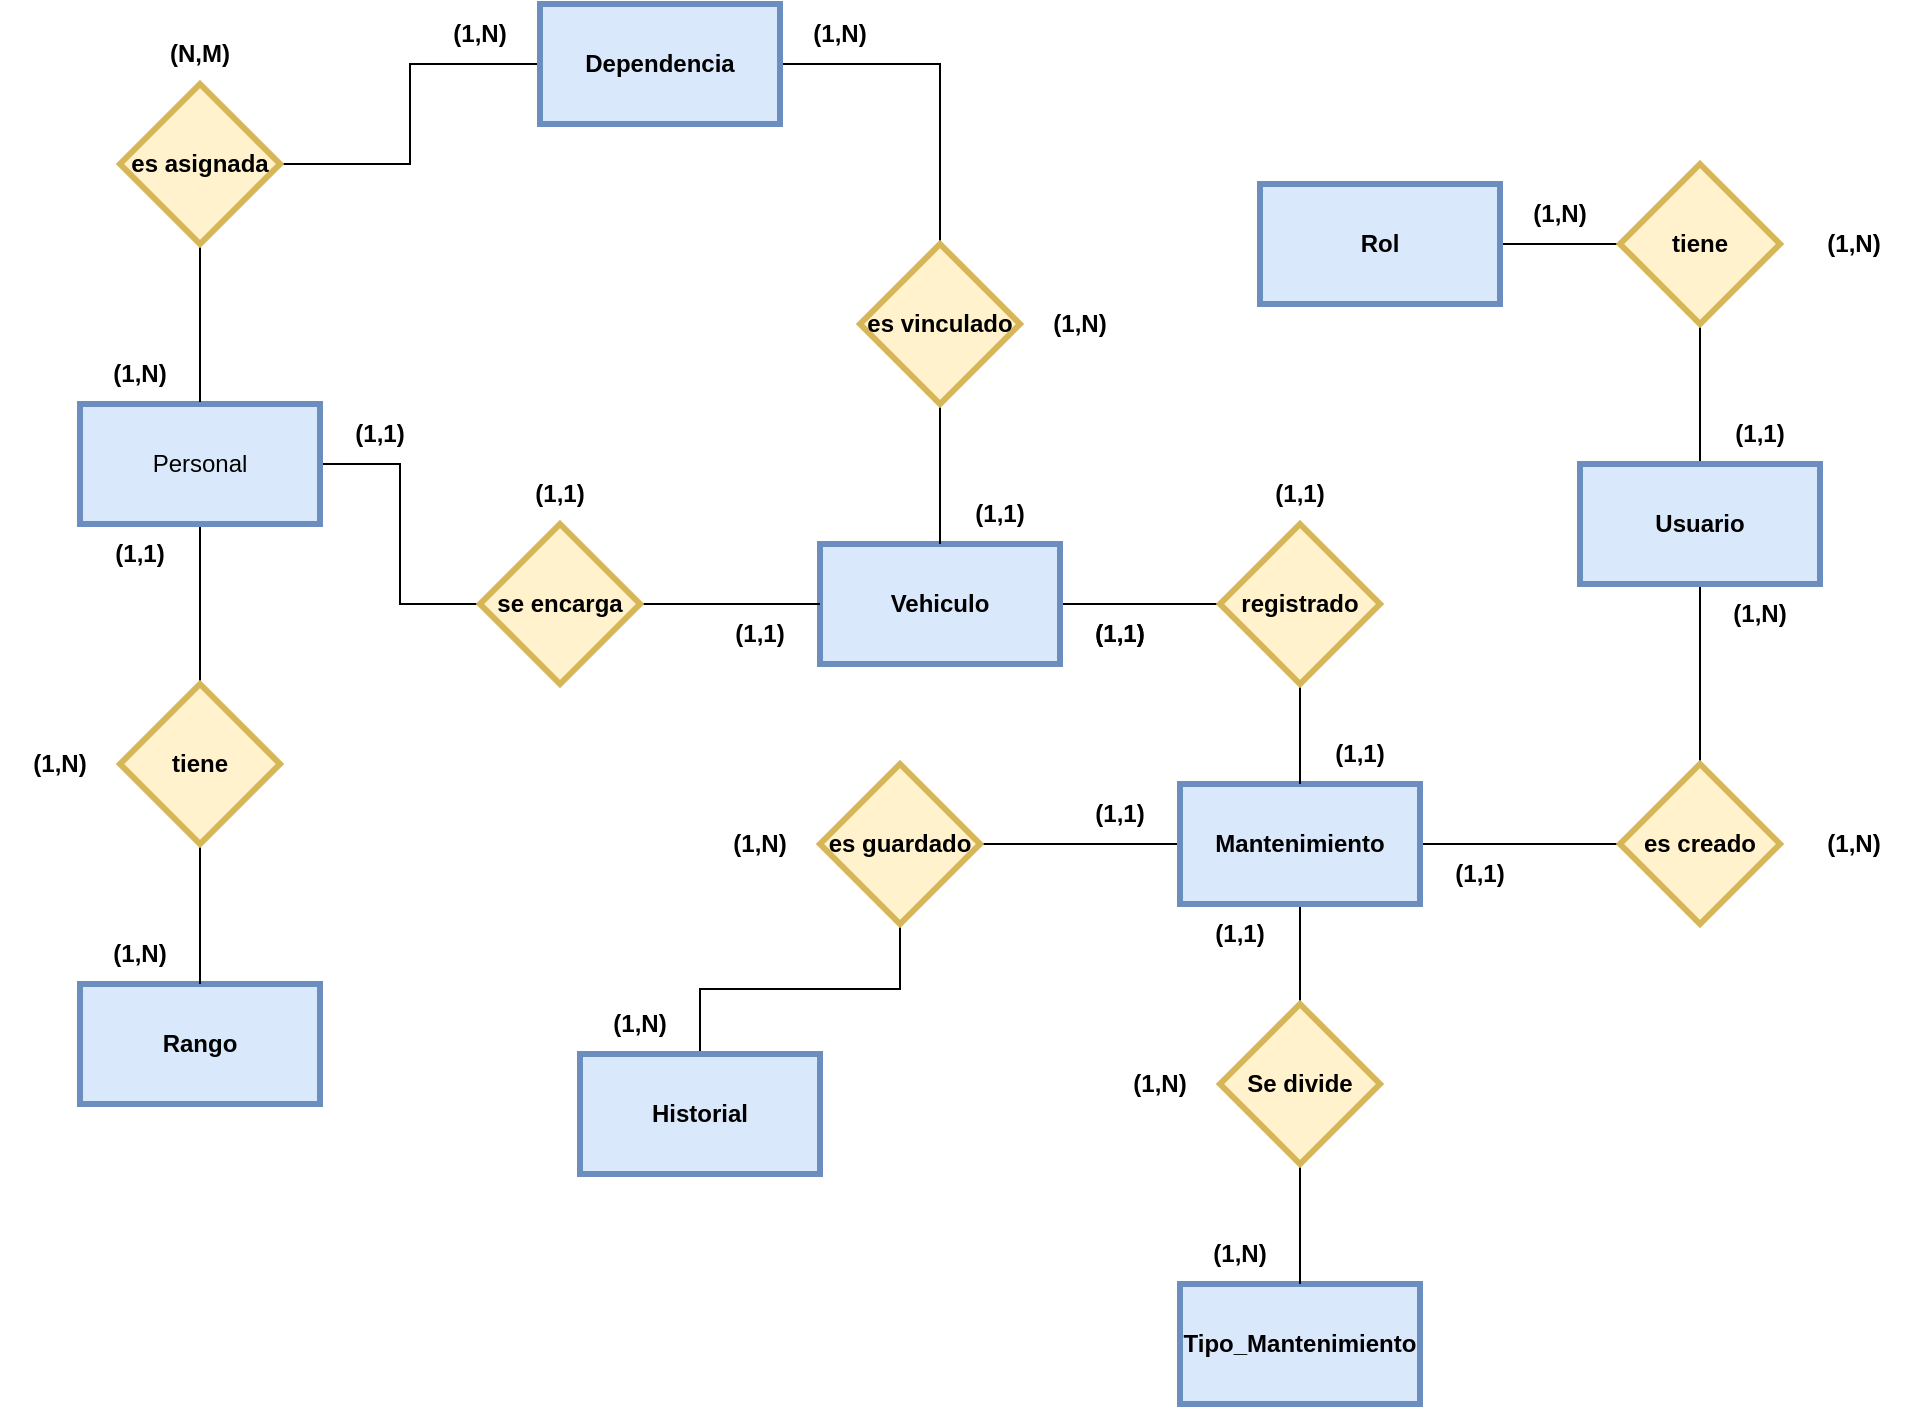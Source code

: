 <mxfile version="15.8.6" type="github">
  <diagram id="hc1qaLdbe4nQevih2E96" name="Page-1">
    <mxGraphModel dx="1655" dy="1621" grid="1" gridSize="10" guides="1" tooltips="1" connect="1" arrows="1" fold="1" page="1" pageScale="1" pageWidth="827" pageHeight="1169" math="0" shadow="0">
      <root>
        <mxCell id="0" />
        <mxCell id="1" parent="0" />
        <mxCell id="SWu4bheXvnoV0TDEIfbe-8" style="edgeStyle=orthogonalEdgeStyle;rounded=0;orthogonalLoop=1;jettySize=auto;html=1;entryX=0.5;entryY=0;entryDx=0;entryDy=0;endArrow=none;endFill=0;" edge="1" parent="1" source="SWu4bheXvnoV0TDEIfbe-1" target="SWu4bheXvnoV0TDEIfbe-7">
          <mxGeometry relative="1" as="geometry" />
        </mxCell>
        <mxCell id="SWu4bheXvnoV0TDEIfbe-17" value="" style="edgeStyle=orthogonalEdgeStyle;rounded=0;orthogonalLoop=1;jettySize=auto;html=1;endArrow=none;endFill=0;" edge="1" parent="1" source="SWu4bheXvnoV0TDEIfbe-1" target="SWu4bheXvnoV0TDEIfbe-16">
          <mxGeometry relative="1" as="geometry" />
        </mxCell>
        <mxCell id="SWu4bheXvnoV0TDEIfbe-1" value="Personal" style="rounded=0;whiteSpace=wrap;html=1;fillColor=#dae8fc;strokeColor=#6c8ebf;strokeWidth=3;perimeterSpacing=1;" vertex="1" parent="1">
          <mxGeometry x="-30" y="160" width="120" height="60" as="geometry" />
        </mxCell>
        <mxCell id="SWu4bheXvnoV0TDEIfbe-37" value="" style="edgeStyle=orthogonalEdgeStyle;rounded=0;orthogonalLoop=1;jettySize=auto;html=1;endArrow=none;endFill=0;" edge="1" parent="1" source="SWu4bheXvnoV0TDEIfbe-2" target="SWu4bheXvnoV0TDEIfbe-36">
          <mxGeometry relative="1" as="geometry" />
        </mxCell>
        <mxCell id="SWu4bheXvnoV0TDEIfbe-2" value="&lt;b&gt;Vehiculo&lt;/b&gt;" style="rounded=0;whiteSpace=wrap;html=1;fillColor=#dae8fc;strokeColor=#6c8ebf;strokeWidth=3;" vertex="1" parent="1">
          <mxGeometry x="340" y="230" width="120" height="60" as="geometry" />
        </mxCell>
        <mxCell id="SWu4bheXvnoV0TDEIfbe-12" style="edgeStyle=orthogonalEdgeStyle;rounded=0;orthogonalLoop=1;jettySize=auto;html=1;entryX=1;entryY=0.5;entryDx=0;entryDy=0;endArrow=none;endFill=0;" edge="1" parent="1" source="SWu4bheXvnoV0TDEIfbe-3" target="SWu4bheXvnoV0TDEIfbe-10">
          <mxGeometry relative="1" as="geometry" />
        </mxCell>
        <mxCell id="SWu4bheXvnoV0TDEIfbe-14" value="" style="edgeStyle=orthogonalEdgeStyle;rounded=0;orthogonalLoop=1;jettySize=auto;html=1;endArrow=none;endFill=0;" edge="1" parent="1" source="SWu4bheXvnoV0TDEIfbe-3" target="SWu4bheXvnoV0TDEIfbe-13">
          <mxGeometry relative="1" as="geometry" />
        </mxCell>
        <mxCell id="SWu4bheXvnoV0TDEIfbe-3" value="&lt;b&gt;Dependencia&lt;/b&gt;" style="rounded=0;whiteSpace=wrap;html=1;fillColor=#dae8fc;strokeColor=#6c8ebf;strokeWidth=3;" vertex="1" parent="1">
          <mxGeometry x="200" y="-40" width="120" height="60" as="geometry" />
        </mxCell>
        <mxCell id="SWu4bheXvnoV0TDEIfbe-20" value="" style="edgeStyle=orthogonalEdgeStyle;rounded=0;orthogonalLoop=1;jettySize=auto;html=1;endArrow=none;endFill=0;" edge="1" parent="1" source="SWu4bheXvnoV0TDEIfbe-4" target="SWu4bheXvnoV0TDEIfbe-19">
          <mxGeometry relative="1" as="geometry" />
        </mxCell>
        <mxCell id="SWu4bheXvnoV0TDEIfbe-47" value="" style="edgeStyle=orthogonalEdgeStyle;rounded=0;orthogonalLoop=1;jettySize=auto;html=1;endArrow=none;endFill=0;" edge="1" parent="1" source="SWu4bheXvnoV0TDEIfbe-4" target="SWu4bheXvnoV0TDEIfbe-46">
          <mxGeometry relative="1" as="geometry" />
        </mxCell>
        <mxCell id="SWu4bheXvnoV0TDEIfbe-54" value="" style="edgeStyle=orthogonalEdgeStyle;rounded=0;orthogonalLoop=1;jettySize=auto;html=1;endArrow=none;endFill=0;" edge="1" parent="1" source="SWu4bheXvnoV0TDEIfbe-4" target="SWu4bheXvnoV0TDEIfbe-53">
          <mxGeometry relative="1" as="geometry" />
        </mxCell>
        <mxCell id="SWu4bheXvnoV0TDEIfbe-4" value="&lt;b&gt;Mantenimiento&lt;/b&gt;" style="rounded=0;whiteSpace=wrap;html=1;fillColor=#dae8fc;strokeColor=#6c8ebf;strokeWidth=3;" vertex="1" parent="1">
          <mxGeometry x="520" y="350" width="120" height="60" as="geometry" />
        </mxCell>
        <mxCell id="SWu4bheXvnoV0TDEIfbe-5" value="&lt;b&gt;Tipo_Mantenimiento&lt;/b&gt;" style="rounded=0;whiteSpace=wrap;html=1;fillColor=#dae8fc;strokeColor=#6c8ebf;strokeWidth=3;" vertex="1" parent="1">
          <mxGeometry x="520" y="600" width="120" height="60" as="geometry" />
        </mxCell>
        <mxCell id="SWu4bheXvnoV0TDEIfbe-6" value="&lt;b&gt;Rango&lt;/b&gt;" style="rounded=0;whiteSpace=wrap;html=1;fillColor=#dae8fc;strokeColor=#6c8ebf;strokeWidth=3;" vertex="1" parent="1">
          <mxGeometry x="-30" y="450" width="120" height="60" as="geometry" />
        </mxCell>
        <mxCell id="SWu4bheXvnoV0TDEIfbe-9" style="edgeStyle=orthogonalEdgeStyle;rounded=0;orthogonalLoop=1;jettySize=auto;html=1;endArrow=none;endFill=0;" edge="1" parent="1" source="SWu4bheXvnoV0TDEIfbe-7" target="SWu4bheXvnoV0TDEIfbe-6">
          <mxGeometry relative="1" as="geometry" />
        </mxCell>
        <mxCell id="SWu4bheXvnoV0TDEIfbe-7" value="&lt;b&gt;tiene&lt;/b&gt;" style="rhombus;whiteSpace=wrap;html=1;fillColor=#fff2cc;strokeColor=#d6b656;strokeWidth=3;" vertex="1" parent="1">
          <mxGeometry x="-10" y="300" width="80" height="80" as="geometry" />
        </mxCell>
        <mxCell id="SWu4bheXvnoV0TDEIfbe-11" style="edgeStyle=orthogonalEdgeStyle;rounded=0;orthogonalLoop=1;jettySize=auto;html=1;entryX=0.5;entryY=0;entryDx=0;entryDy=0;endArrow=none;endFill=0;" edge="1" parent="1" source="SWu4bheXvnoV0TDEIfbe-10" target="SWu4bheXvnoV0TDEIfbe-1">
          <mxGeometry relative="1" as="geometry" />
        </mxCell>
        <mxCell id="SWu4bheXvnoV0TDEIfbe-10" value="&lt;b&gt;es asignada&lt;/b&gt;" style="rhombus;whiteSpace=wrap;html=1;fillColor=#fff2cc;strokeColor=#d6b656;strokeWidth=3;" vertex="1" parent="1">
          <mxGeometry x="-10" width="80" height="80" as="geometry" />
        </mxCell>
        <mxCell id="SWu4bheXvnoV0TDEIfbe-15" style="edgeStyle=orthogonalEdgeStyle;rounded=0;orthogonalLoop=1;jettySize=auto;html=1;entryX=0.5;entryY=0;entryDx=0;entryDy=0;endArrow=none;endFill=0;" edge="1" parent="1" source="SWu4bheXvnoV0TDEIfbe-13" target="SWu4bheXvnoV0TDEIfbe-2">
          <mxGeometry relative="1" as="geometry" />
        </mxCell>
        <mxCell id="SWu4bheXvnoV0TDEIfbe-13" value="&lt;b&gt;es vinculado&lt;/b&gt;" style="rhombus;whiteSpace=wrap;html=1;rounded=0;fillColor=#fff2cc;strokeColor=#d6b656;strokeWidth=3;" vertex="1" parent="1">
          <mxGeometry x="360" y="80" width="80" height="80" as="geometry" />
        </mxCell>
        <mxCell id="SWu4bheXvnoV0TDEIfbe-18" style="edgeStyle=orthogonalEdgeStyle;rounded=0;orthogonalLoop=1;jettySize=auto;html=1;entryX=0;entryY=0.5;entryDx=0;entryDy=0;endArrow=none;endFill=0;" edge="1" parent="1" source="SWu4bheXvnoV0TDEIfbe-16" target="SWu4bheXvnoV0TDEIfbe-2">
          <mxGeometry relative="1" as="geometry" />
        </mxCell>
        <mxCell id="SWu4bheXvnoV0TDEIfbe-16" value="&lt;b&gt;se encarga&lt;/b&gt;" style="rhombus;whiteSpace=wrap;html=1;rounded=0;fillColor=#fff2cc;strokeColor=#d6b656;strokeWidth=3;" vertex="1" parent="1">
          <mxGeometry x="170" y="220" width="80" height="80" as="geometry" />
        </mxCell>
        <mxCell id="SWu4bheXvnoV0TDEIfbe-21" style="edgeStyle=orthogonalEdgeStyle;rounded=0;orthogonalLoop=1;jettySize=auto;html=1;entryX=0.5;entryY=0;entryDx=0;entryDy=0;endArrow=none;endFill=0;" edge="1" parent="1" source="SWu4bheXvnoV0TDEIfbe-19" target="SWu4bheXvnoV0TDEIfbe-5">
          <mxGeometry relative="1" as="geometry" />
        </mxCell>
        <mxCell id="SWu4bheXvnoV0TDEIfbe-19" value="&lt;b&gt;Se divide&lt;/b&gt;" style="rhombus;whiteSpace=wrap;html=1;rounded=0;fillColor=#fff2cc;strokeColor=#d6b656;strokeWidth=3;" vertex="1" parent="1">
          <mxGeometry x="540" y="460" width="80" height="80" as="geometry" />
        </mxCell>
        <mxCell id="SWu4bheXvnoV0TDEIfbe-24" value="&lt;b&gt;(1,1)&lt;/b&gt;" style="text;html=1;strokeColor=none;fillColor=none;align=center;verticalAlign=middle;whiteSpace=wrap;rounded=0;" vertex="1" parent="1">
          <mxGeometry x="180" y="190" width="60" height="30" as="geometry" />
        </mxCell>
        <mxCell id="SWu4bheXvnoV0TDEIfbe-25" value="&lt;b&gt;(1,1)&lt;/b&gt;" style="text;html=1;strokeColor=none;fillColor=none;align=center;verticalAlign=middle;whiteSpace=wrap;rounded=0;" vertex="1" parent="1">
          <mxGeometry x="280" y="260" width="60" height="30" as="geometry" />
        </mxCell>
        <mxCell id="SWu4bheXvnoV0TDEIfbe-26" value="&lt;b&gt;(1,1)&lt;/b&gt;" style="text;html=1;strokeColor=none;fillColor=none;align=center;verticalAlign=middle;whiteSpace=wrap;rounded=0;" vertex="1" parent="1">
          <mxGeometry x="90" y="160" width="60" height="30" as="geometry" />
        </mxCell>
        <mxCell id="SWu4bheXvnoV0TDEIfbe-27" value="&lt;b&gt;(1,1)&lt;/b&gt;" style="text;html=1;strokeColor=none;fillColor=none;align=center;verticalAlign=middle;whiteSpace=wrap;rounded=0;" vertex="1" parent="1">
          <mxGeometry x="-30" y="220" width="60" height="30" as="geometry" />
        </mxCell>
        <mxCell id="SWu4bheXvnoV0TDEIfbe-28" value="&lt;b&gt;(1,N)&lt;/b&gt;" style="text;html=1;strokeColor=none;fillColor=none;align=center;verticalAlign=middle;whiteSpace=wrap;rounded=0;" vertex="1" parent="1">
          <mxGeometry x="-30" y="420" width="60" height="30" as="geometry" />
        </mxCell>
        <mxCell id="SWu4bheXvnoV0TDEIfbe-29" value="&lt;b&gt;(1,N)&lt;/b&gt;" style="text;html=1;strokeColor=none;fillColor=none;align=center;verticalAlign=middle;whiteSpace=wrap;rounded=0;" vertex="1" parent="1">
          <mxGeometry x="-70" y="325" width="60" height="30" as="geometry" />
        </mxCell>
        <mxCell id="SWu4bheXvnoV0TDEIfbe-30" value="&lt;b&gt;(1,N)&lt;/b&gt;" style="text;html=1;strokeColor=none;fillColor=none;align=center;verticalAlign=middle;whiteSpace=wrap;rounded=0;" vertex="1" parent="1">
          <mxGeometry x="-30" y="130" width="60" height="30" as="geometry" />
        </mxCell>
        <mxCell id="SWu4bheXvnoV0TDEIfbe-31" value="&lt;b&gt;(1,N)&lt;/b&gt;" style="text;html=1;strokeColor=none;fillColor=none;align=center;verticalAlign=middle;whiteSpace=wrap;rounded=0;" vertex="1" parent="1">
          <mxGeometry x="140" y="-40" width="60" height="30" as="geometry" />
        </mxCell>
        <mxCell id="SWu4bheXvnoV0TDEIfbe-32" value="&lt;b&gt;(N,M)&lt;/b&gt;" style="text;html=1;strokeColor=none;fillColor=none;align=center;verticalAlign=middle;whiteSpace=wrap;rounded=0;" vertex="1" parent="1">
          <mxGeometry y="-30" width="60" height="30" as="geometry" />
        </mxCell>
        <mxCell id="SWu4bheXvnoV0TDEIfbe-33" value="&lt;b&gt;(1,1)&lt;/b&gt;" style="text;html=1;strokeColor=none;fillColor=none;align=center;verticalAlign=middle;whiteSpace=wrap;rounded=0;" vertex="1" parent="1">
          <mxGeometry x="400" y="200" width="60" height="30" as="geometry" />
        </mxCell>
        <mxCell id="SWu4bheXvnoV0TDEIfbe-34" value="&lt;b&gt;(1,N)&lt;/b&gt;" style="text;html=1;strokeColor=none;fillColor=none;align=center;verticalAlign=middle;whiteSpace=wrap;rounded=0;" vertex="1" parent="1">
          <mxGeometry x="320" y="-40" width="60" height="30" as="geometry" />
        </mxCell>
        <mxCell id="SWu4bheXvnoV0TDEIfbe-35" value="&lt;b&gt;(1,N)&lt;/b&gt;" style="text;html=1;strokeColor=none;fillColor=none;align=center;verticalAlign=middle;whiteSpace=wrap;rounded=0;" vertex="1" parent="1">
          <mxGeometry x="440" y="105" width="60" height="30" as="geometry" />
        </mxCell>
        <mxCell id="SWu4bheXvnoV0TDEIfbe-38" style="edgeStyle=orthogonalEdgeStyle;rounded=0;orthogonalLoop=1;jettySize=auto;html=1;entryX=0.5;entryY=0;entryDx=0;entryDy=0;endArrow=none;endFill=0;" edge="1" parent="1" source="SWu4bheXvnoV0TDEIfbe-36" target="SWu4bheXvnoV0TDEIfbe-4">
          <mxGeometry relative="1" as="geometry" />
        </mxCell>
        <mxCell id="SWu4bheXvnoV0TDEIfbe-36" value="&lt;b&gt;registrado&lt;/b&gt;" style="rhombus;whiteSpace=wrap;html=1;rounded=0;strokeColor=#d6b656;strokeWidth=3;fillColor=#fff2cc;" vertex="1" parent="1">
          <mxGeometry x="540" y="220" width="80" height="80" as="geometry" />
        </mxCell>
        <mxCell id="SWu4bheXvnoV0TDEIfbe-39" value="&lt;b&gt;(1,1)&lt;/b&gt;" style="text;html=1;strokeColor=none;fillColor=none;align=center;verticalAlign=middle;whiteSpace=wrap;rounded=0;" vertex="1" parent="1">
          <mxGeometry x="460" y="260" width="60" height="30" as="geometry" />
        </mxCell>
        <mxCell id="SWu4bheXvnoV0TDEIfbe-40" value="&lt;b&gt;(1,1)&lt;/b&gt;" style="text;html=1;strokeColor=none;fillColor=none;align=center;verticalAlign=middle;whiteSpace=wrap;rounded=0;" vertex="1" parent="1">
          <mxGeometry x="580" y="320" width="60" height="30" as="geometry" />
        </mxCell>
        <mxCell id="SWu4bheXvnoV0TDEIfbe-41" value="&lt;b&gt;(1,1)&lt;/b&gt;" style="text;html=1;strokeColor=none;fillColor=none;align=center;verticalAlign=middle;whiteSpace=wrap;rounded=0;" vertex="1" parent="1">
          <mxGeometry x="550" y="190" width="60" height="30" as="geometry" />
        </mxCell>
        <mxCell id="SWu4bheXvnoV0TDEIfbe-42" value="&lt;b&gt;(1,N)&lt;/b&gt;" style="text;html=1;strokeColor=none;fillColor=none;align=center;verticalAlign=middle;whiteSpace=wrap;rounded=0;" vertex="1" parent="1">
          <mxGeometry x="520" y="570" width="60" height="30" as="geometry" />
        </mxCell>
        <mxCell id="SWu4bheXvnoV0TDEIfbe-43" value="&lt;b&gt;(1,1)&lt;/b&gt;" style="text;html=1;strokeColor=none;fillColor=none;align=center;verticalAlign=middle;whiteSpace=wrap;rounded=0;" vertex="1" parent="1">
          <mxGeometry x="520" y="410" width="60" height="30" as="geometry" />
        </mxCell>
        <mxCell id="SWu4bheXvnoV0TDEIfbe-44" value="&lt;b&gt;(1,1)&lt;/b&gt;" style="text;html=1;strokeColor=none;fillColor=none;align=center;verticalAlign=middle;whiteSpace=wrap;rounded=0;" vertex="1" parent="1">
          <mxGeometry x="460" y="260" width="60" height="30" as="geometry" />
        </mxCell>
        <mxCell id="SWu4bheXvnoV0TDEIfbe-45" value="&lt;b&gt;(1,N)&lt;/b&gt;" style="text;html=1;strokeColor=none;fillColor=none;align=center;verticalAlign=middle;whiteSpace=wrap;rounded=0;" vertex="1" parent="1">
          <mxGeometry x="480" y="485" width="60" height="30" as="geometry" />
        </mxCell>
        <mxCell id="SWu4bheXvnoV0TDEIfbe-49" value="" style="edgeStyle=orthogonalEdgeStyle;rounded=0;orthogonalLoop=1;jettySize=auto;html=1;endArrow=none;endFill=0;" edge="1" parent="1" source="SWu4bheXvnoV0TDEIfbe-46" target="SWu4bheXvnoV0TDEIfbe-48">
          <mxGeometry relative="1" as="geometry" />
        </mxCell>
        <mxCell id="SWu4bheXvnoV0TDEIfbe-46" value="&lt;b&gt;es guardado&lt;/b&gt;" style="rhombus;whiteSpace=wrap;html=1;rounded=0;strokeColor=#d6b656;strokeWidth=3;fillColor=#fff2cc;" vertex="1" parent="1">
          <mxGeometry x="340" y="340" width="80" height="80" as="geometry" />
        </mxCell>
        <mxCell id="SWu4bheXvnoV0TDEIfbe-48" value="&lt;b&gt;Historial&lt;/b&gt;" style="whiteSpace=wrap;html=1;rounded=0;strokeColor=#6c8ebf;strokeWidth=3;fillColor=#dae8fc;" vertex="1" parent="1">
          <mxGeometry x="220" y="485" width="120" height="60" as="geometry" />
        </mxCell>
        <mxCell id="SWu4bheXvnoV0TDEIfbe-50" value="&lt;b&gt;(1,N)&lt;/b&gt;" style="text;html=1;strokeColor=none;fillColor=none;align=center;verticalAlign=middle;whiteSpace=wrap;rounded=0;" vertex="1" parent="1">
          <mxGeometry x="220" y="455" width="60" height="30" as="geometry" />
        </mxCell>
        <mxCell id="SWu4bheXvnoV0TDEIfbe-51" value="&lt;b&gt;(1,N)&lt;/b&gt;" style="text;html=1;strokeColor=none;fillColor=none;align=center;verticalAlign=middle;whiteSpace=wrap;rounded=0;" vertex="1" parent="1">
          <mxGeometry x="280" y="365" width="60" height="30" as="geometry" />
        </mxCell>
        <mxCell id="SWu4bheXvnoV0TDEIfbe-52" value="&lt;b&gt;(1,1)&lt;/b&gt;" style="text;html=1;strokeColor=none;fillColor=none;align=center;verticalAlign=middle;whiteSpace=wrap;rounded=0;" vertex="1" parent="1">
          <mxGeometry x="460" y="350" width="60" height="30" as="geometry" />
        </mxCell>
        <mxCell id="SWu4bheXvnoV0TDEIfbe-56" value="" style="edgeStyle=orthogonalEdgeStyle;rounded=0;orthogonalLoop=1;jettySize=auto;html=1;endArrow=none;endFill=0;" edge="1" parent="1" source="SWu4bheXvnoV0TDEIfbe-53" target="SWu4bheXvnoV0TDEIfbe-55">
          <mxGeometry relative="1" as="geometry" />
        </mxCell>
        <mxCell id="SWu4bheXvnoV0TDEIfbe-53" value="es creado" style="rhombus;whiteSpace=wrap;html=1;rounded=0;strokeColor=#d6b656;strokeWidth=3;fillColor=#fff2cc;fontStyle=1" vertex="1" parent="1">
          <mxGeometry x="740" y="340" width="80" height="80" as="geometry" />
        </mxCell>
        <mxCell id="SWu4bheXvnoV0TDEIfbe-58" value="" style="edgeStyle=orthogonalEdgeStyle;rounded=0;orthogonalLoop=1;jettySize=auto;html=1;endArrow=none;endFill=0;" edge="1" parent="1" source="SWu4bheXvnoV0TDEIfbe-55" target="SWu4bheXvnoV0TDEIfbe-57">
          <mxGeometry relative="1" as="geometry" />
        </mxCell>
        <mxCell id="SWu4bheXvnoV0TDEIfbe-55" value="Usuario" style="whiteSpace=wrap;html=1;rounded=0;fontStyle=1;strokeColor=#6c8ebf;strokeWidth=3;fillColor=#dae8fc;" vertex="1" parent="1">
          <mxGeometry x="720" y="190" width="120" height="60" as="geometry" />
        </mxCell>
        <mxCell id="SWu4bheXvnoV0TDEIfbe-60" value="" style="edgeStyle=orthogonalEdgeStyle;rounded=0;orthogonalLoop=1;jettySize=auto;html=1;endArrow=none;endFill=0;" edge="1" parent="1" source="SWu4bheXvnoV0TDEIfbe-57" target="SWu4bheXvnoV0TDEIfbe-59">
          <mxGeometry relative="1" as="geometry" />
        </mxCell>
        <mxCell id="SWu4bheXvnoV0TDEIfbe-57" value="tiene" style="rhombus;whiteSpace=wrap;html=1;rounded=0;fontStyle=1;strokeColor=#d6b656;strokeWidth=3;fillColor=#fff2cc;" vertex="1" parent="1">
          <mxGeometry x="740" y="40" width="80" height="80" as="geometry" />
        </mxCell>
        <mxCell id="SWu4bheXvnoV0TDEIfbe-59" value="Rol" style="whiteSpace=wrap;html=1;rounded=0;fontStyle=1;strokeColor=#6c8ebf;strokeWidth=3;fillColor=#dae8fc;" vertex="1" parent="1">
          <mxGeometry x="560" y="50" width="120" height="60" as="geometry" />
        </mxCell>
        <mxCell id="SWu4bheXvnoV0TDEIfbe-61" value="&lt;b&gt;(1,1)&lt;/b&gt;" style="text;html=1;strokeColor=none;fillColor=none;align=center;verticalAlign=middle;whiteSpace=wrap;rounded=0;" vertex="1" parent="1">
          <mxGeometry x="640" y="380" width="60" height="30" as="geometry" />
        </mxCell>
        <mxCell id="SWu4bheXvnoV0TDEIfbe-62" value="&lt;b&gt;(1,N)&lt;/b&gt;" style="text;html=1;strokeColor=none;fillColor=none;align=center;verticalAlign=middle;whiteSpace=wrap;rounded=0;" vertex="1" parent="1">
          <mxGeometry x="780" y="250" width="60" height="30" as="geometry" />
        </mxCell>
        <mxCell id="SWu4bheXvnoV0TDEIfbe-63" value="&lt;b&gt;(1,N)&lt;/b&gt;" style="text;html=1;strokeColor=none;fillColor=none;align=center;verticalAlign=middle;whiteSpace=wrap;rounded=0;" vertex="1" parent="1">
          <mxGeometry x="827" y="365" width="60" height="30" as="geometry" />
        </mxCell>
        <mxCell id="SWu4bheXvnoV0TDEIfbe-64" value="&lt;b&gt;(1,1)&lt;/b&gt;" style="text;html=1;strokeColor=none;fillColor=none;align=center;verticalAlign=middle;whiteSpace=wrap;rounded=0;" vertex="1" parent="1">
          <mxGeometry x="780" y="160" width="60" height="30" as="geometry" />
        </mxCell>
        <mxCell id="SWu4bheXvnoV0TDEIfbe-65" value="&lt;b&gt;(1,N)&lt;/b&gt;" style="text;html=1;strokeColor=none;fillColor=none;align=center;verticalAlign=middle;whiteSpace=wrap;rounded=0;" vertex="1" parent="1">
          <mxGeometry x="680" y="50" width="60" height="30" as="geometry" />
        </mxCell>
        <mxCell id="SWu4bheXvnoV0TDEIfbe-66" value="&lt;b&gt;(1,N)&lt;/b&gt;" style="text;html=1;strokeColor=none;fillColor=none;align=center;verticalAlign=middle;whiteSpace=wrap;rounded=0;" vertex="1" parent="1">
          <mxGeometry x="827" y="65" width="60" height="30" as="geometry" />
        </mxCell>
      </root>
    </mxGraphModel>
  </diagram>
</mxfile>

